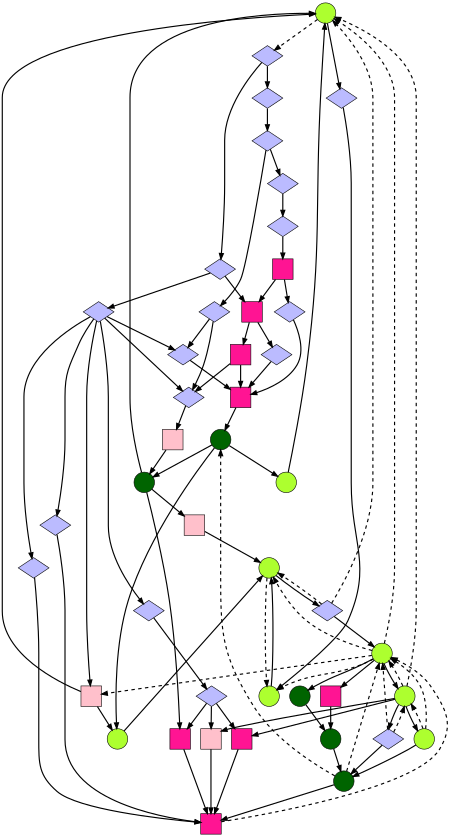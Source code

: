 digraph G {
size="3,6";
ratio="fill";
node [shape="diamond", penwidth="1"];
u0[label="",style="filled",fillcolor=greenyellow,shape="circle"]; //DataCon
u1[label="",style="filled",fillcolor="#bbbbff"];//MkId
u2[label="",style="filled",fillcolor=greenyellow,shape="circle"];//Type
u3[label="",style="filled",fillcolor="#bbbbff"];//Kind
u4[label="",style="filled",fillcolor=greenyellow,shape="circle"];//TyCoRep
u5[label="",style="filled",fillcolor=greenyellow,shape="circle"];//Coercion
u6[label="",style="filled",fillcolor=greenyellow,shape="circle"];//TyCon
u7[label="",style="filled",fillcolor=darkgreen,shape="circle"];//Var
u8[label="",style="filled",fillcolor=darkgreen,shape="circle"];//IdInfo
u9[label="",style="filled",fillcolor=darkgreen,shape="circle"];//CoreSyn
u10[label="",style="filled",fillcolor=darkgreen,shape="circle"];//VarEnv
u11[label="",style="filled",fillcolor=darkgreen,shape="circle"];//VarSet
u12[label="",style="filled",fillcolor=deeppink,shape="square"];//Name
u13[label="",style="filled",fillcolor=deeppink,shape="square"];//NameSet
u14[label="",style="filled",fillcolor=deeppink,shape="square"];//NameEnv
u15[label="",style="filled",fillcolor=pink,shape="square"];//Literal
u16[label="",style="filled",fillcolor=greenyellow,shape="circle"];//Class
u17[label="",style="filled",fillcolor=greenyellow,shape="circle"];//PatSyn
u18[label="",style="filled",fillcolor=pink,shape="square"];//FieldLabel
u19[label="",style="filled",fillcolor=greenyellow,shape="circle"];//Demand
u20[label="",style="filled",fillcolor="#bbbbff"];//CoAxiom
u21[label="",style="filled",fillcolor=pink,shape="square"];//ConLike
u22[label="",style="filled",fillcolor=deeppink,shape="square"];//FV
u23[label="",style="filled",fillcolor="#bbbbff"];//FamInstEnv
u24[label="",style="filled",fillcolor="#bbbbff"];//Unify
u25[label="",style="filled",fillcolor=pink,shape="square"];//TrieMap
u26[label="",style="filled",fillcolor="#bbbbff"];//MkCore
u27[label="",style="filled",fillcolor=deeppink,shape="square"];//Id
u28[label="",style="filled",fillcolor=deeppink,shape="square"];//CoreUtils
u29[label="",style="filled",fillcolor="#bbbbff"];//PprCore
u30[label="",style="filled",fillcolor=deeppink,shape="square"];//CoreFVs
u31[label="",style="filled",fillcolor="#bbbbff"];//HscTypes
u32[label="",style="filled",fillcolor="#bbbbff"];//RdrName
u33[label="",style="filled",fillcolor="#bbbbff"];//Avail
u34[label="",style="filled",fillcolor="#bbbbff"];//InstEnv
u35[label="",style="filled",fillcolor="#bbbbff"];//Annotations
u36[label="",style="filled",fillcolor="#bbbbff"];//NameCache
u37[label="",style="filled",fillcolor="#bbbbff"];//CoreUnfold
u38[label="",style="filled",fillcolor="#bbbbff"];//OccurAnal
u39[label="",style="filled",fillcolor="#bbbbff"];//CoreArity
u40[label="",style="filled",fillcolor=deeppink,shape="square"];//CoreSubst
u41[label="",style="filled",fillcolor="#bbbbff"];//CoreSeq
u42[label="",style="filled",fillcolor="#bbbbff"];//CoreOpt
u43[label="",style="filled",fillcolor="#bbbbff"];//OptCoercion
u0 -> u24[penwidth="2",style="bold"];
u1 -> u26[penwidth="2",style="bold"];
u1 -> u37[penwidth="2",style="bold"];
u2 -> u3[penwidth="2",style="bold"];
u3 -> u4[penwidth="2",style="bold"];
u4 -> u6[penwidth="2",style="bold"];
u4 -> u10[penwidth="2",style="bold"];
u4 -> u22[penwidth="2",style="bold"];
u5 -> u2[penwidth="2",style="bold"];
u6 -> u14[penwidth="2",style="bold"];
u6 -> u16[penwidth="2",style="bold"];
u6 -> u18[penwidth="2",style="bold"];
u6 -> u20[penwidth="2",style="bold"];
u7 -> u12[penwidth="2",style="bold"];
u8 -> u9[penwidth="2",style="bold"];
u8 -> u17[penwidth="2",style="bold"];
u8 -> u19[penwidth="2",style="bold"];
u9 -> u0[penwidth="2",style="bold"];
u9 -> u13[penwidth="2",style="bold"];
u9 -> u15[penwidth="2",style="bold"];
u10 -> u11[penwidth="2",style="bold"];
u11 -> u7[penwidth="2",style="bold"];
u13 -> u12[penwidth="2",style="bold"];
u14 -> u12[penwidth="2",style="bold"];
u15 -> u2[penwidth="2",style="bold"];
u16 -> u7[penwidth="2",style="bold"];
u17 -> u2[penwidth="2",style="bold"];
u18 -> u12[penwidth="2",style="bold"];
u19 -> u0[penwidth="2",style="bold"];
u20 -> u7[penwidth="2",style="bold"];
u21 -> u0[penwidth="2",style="bold"];
u21 -> u17[penwidth="2",style="bold"];
u22 -> u11[penwidth="2",style="bold"];
u23 -> u25[penwidth="2",style="bold"];
u24 -> u5[penwidth="2",style="bold"];
u25 -> u9[penwidth="2",style="bold"];
u26 -> u28[penwidth="2",style="bold"];
u26 -> u31[penwidth="2",style="bold"];
u27 -> u8[penwidth="2",style="bold"];
u28 -> u29[penwidth="2",style="bold"];
u28 -> u30[penwidth="2",style="bold"];
u29 -> u27[penwidth="2",style="bold"];
u30 -> u23[penwidth="2",style="bold"];
u30 -> u27[penwidth="2",style="bold"];
u31 -> u21[penwidth="2",style="bold"];
u31 -> u23[penwidth="2",style="bold"];
u31 -> u32[penwidth="2",style="bold"];
u31 -> u34[penwidth="2",style="bold"];
u31 -> u35[penwidth="2",style="bold"];
u31 -> u36[penwidth="2",style="bold"];
u32 -> u33[penwidth="2",style="bold"];
u33 -> u13[penwidth="2",style="bold"];
u33 -> u14[penwidth="2",style="bold"];
u33 -> u18[penwidth="2",style="bold"];
u34 -> u27[penwidth="2",style="bold"];
u35 -> u12[penwidth="2",style="bold"];
u36 -> u12[penwidth="2",style="bold"];
u37 -> u42[penwidth="2",style="bold"];
u38 -> u39[penwidth="2",style="bold"];
u39 -> u40[penwidth="2",style="bold"];
u40 -> u28[penwidth="2",style="bold"];
u40 -> u41[penwidth="2",style="bold"];
u41 -> u27[penwidth="2",style="bold"];
u42 -> u38[penwidth="2",style="bold"];
u42 -> u43[penwidth="2",style="bold"];
u43 -> u23[penwidth="2",style="bold"];
u43 -> u34[penwidth="2",style="bold"];
u0 -> u1[style="dashed",penwidth="2"]
u2 -> u5[style="dashed",penwidth="2"];
u3 -> u0[style="dashed",penwidth="2"];
u3 -> u2[style="dashed",penwidth="2"];
u4 -> u0[style="dashed",penwidth="2"];
u4 -> u2[style="dashed",penwidth="2"];
u4 -> u5[style="dashed",penwidth="2"];
u4 -> u21[style="dashed",penwidth="2"];
u6 -> u0[style="dashed",penwidth="2"];
u6 -> u4[style="dashed",penwidth="2"];
u7 -> u4[style="dashed",penwidth="2"];
u7 -> u8[style="dashed",penwidth="2"];
u12 -> u4[style="dashed",penwidth="2"];
u16 -> u4[style="dashed",penwidth="2"];
u16 -> u6[style="dashed",penwidth="2"];
u20 -> u4[style="dashed",penwidth="2"];
u20 -> u6[style="dashed",penwidth="2"];

}
